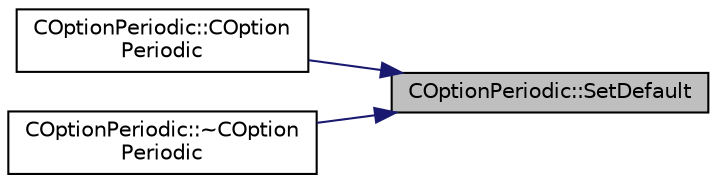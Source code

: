 digraph "COptionPeriodic::SetDefault"
{
 // LATEX_PDF_SIZE
  edge [fontname="Helvetica",fontsize="10",labelfontname="Helvetica",labelfontsize="10"];
  node [fontname="Helvetica",fontsize="10",shape=record];
  rankdir="RL";
  Node1 [label="COptionPeriodic::SetDefault",height=0.2,width=0.4,color="black", fillcolor="grey75", style="filled", fontcolor="black",tooltip=" "];
  Node1 -> Node2 [dir="back",color="midnightblue",fontsize="10",style="solid",fontname="Helvetica"];
  Node2 [label="COptionPeriodic::COption\lPeriodic",height=0.2,width=0.4,color="black", fillcolor="white", style="filled",URL="$classCOptionPeriodic.html#a6530fcce3706cbc4d33c9be50b67c8f6",tooltip=" "];
  Node1 -> Node3 [dir="back",color="midnightblue",fontsize="10",style="solid",fontname="Helvetica"];
  Node3 [label="COptionPeriodic::~COption\lPeriodic",height=0.2,width=0.4,color="black", fillcolor="white", style="filled",URL="$classCOptionPeriodic.html#a22c71be39a8a141486413f257d1b3bfa",tooltip=" "];
}
